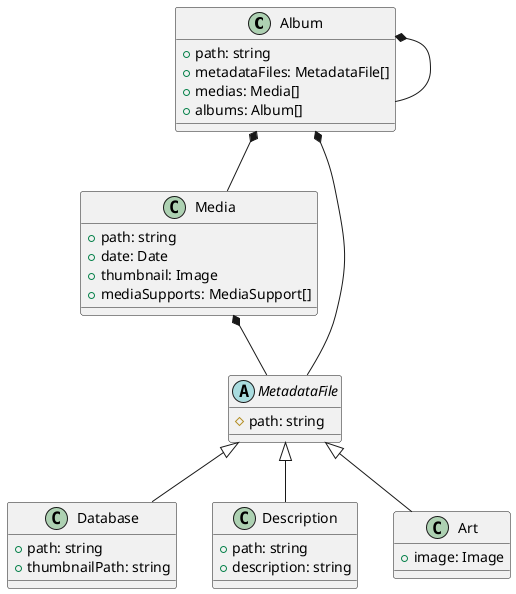 @startuml
class Album {
    +path: string
    +metadataFiles: MetadataFile[]
    +medias: Media[]
    +albums: Album[]
}

class Media {
    +path: string
    +date: Date
    +thumbnail: Image
    +mediaSupports: MediaSupport[]
}

abstract class MetadataFile {
    #path: string
}

class Database {
    +path: string
    +thumbnailPath: string
}

class Description {
    +path: string
    +description: string
}

class Art {
    +image: Image
}

Album *-- Album
Album *-- Media
Album *-- MetadataFile
Media *-- MetadataFile
MetadataFile <|-- Database
MetadataFile <|-- Description
MetadataFile <|-- Art
@enduml
